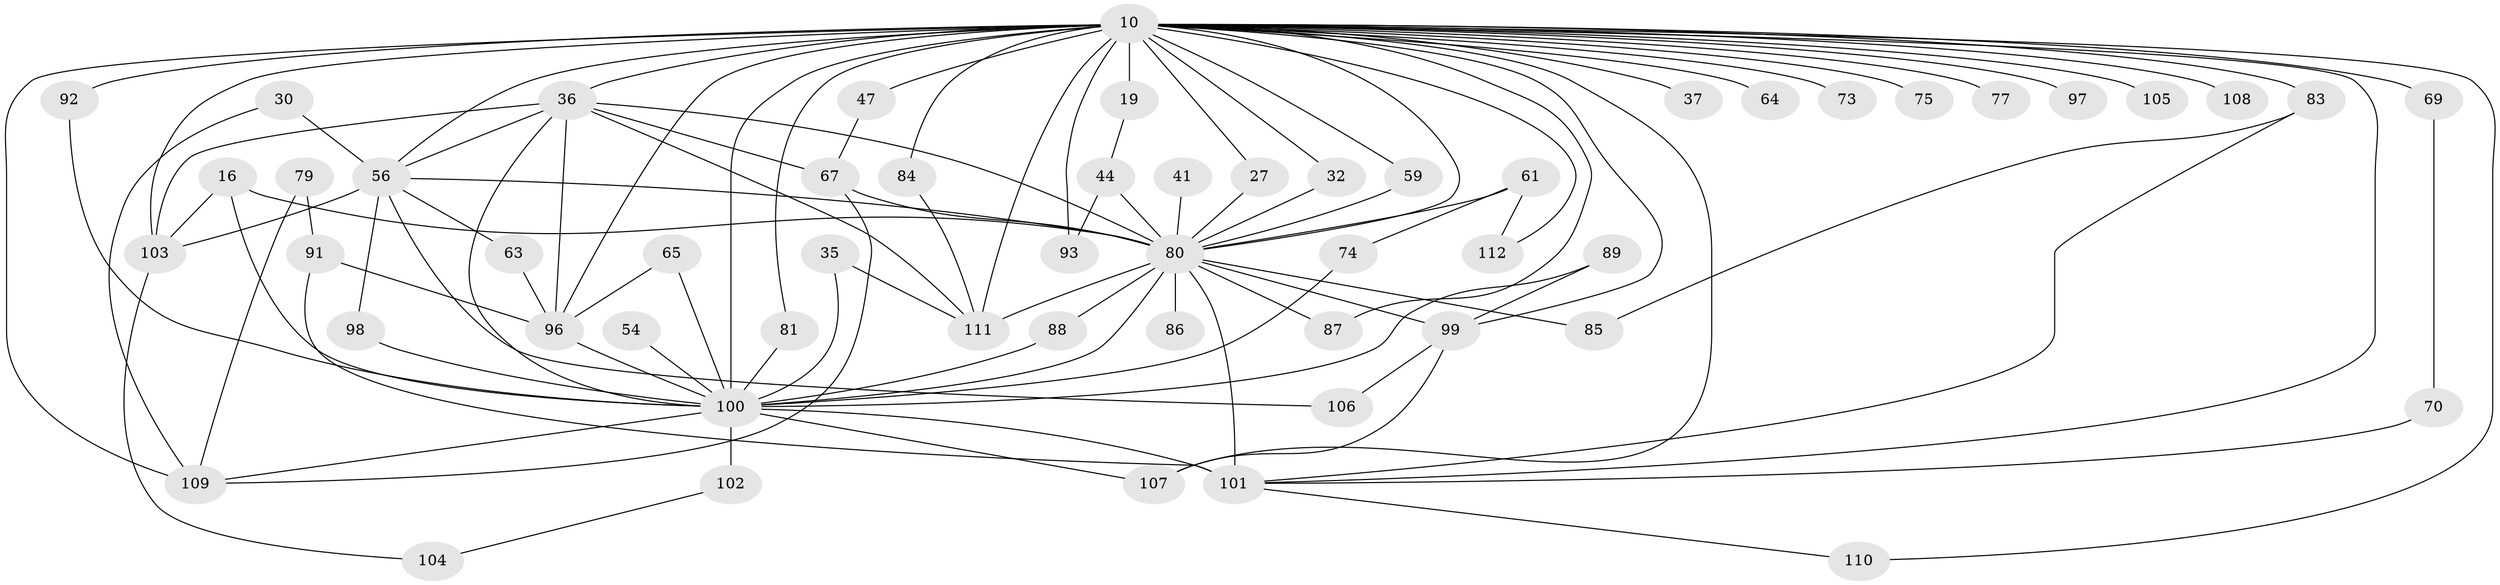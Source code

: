 // original degree distribution, {19: 0.008928571428571428, 21: 0.017857142857142856, 29: 0.008928571428571428, 15: 0.008928571428571428, 27: 0.008928571428571428, 22: 0.008928571428571428, 14: 0.008928571428571428, 18: 0.008928571428571428, 30: 0.008928571428571428, 5: 0.05357142857142857, 9: 0.008928571428571428, 4: 0.07142857142857142, 3: 0.21428571428571427, 6: 0.017857142857142856, 7: 0.008928571428571428, 2: 0.5357142857142857}
// Generated by graph-tools (version 1.1) at 2025/44/03/09/25 04:44:47]
// undirected, 56 vertices, 103 edges
graph export_dot {
graph [start="1"]
  node [color=gray90,style=filled];
  10 [super="+1+5"];
  16;
  19;
  27;
  30;
  32;
  35;
  36 [super="+7"];
  37;
  41;
  44;
  47;
  54;
  56 [super="+29+42"];
  59;
  61;
  63;
  64;
  65;
  67 [super="+57"];
  69 [super="+26"];
  70;
  73;
  74;
  75;
  77;
  79;
  80 [super="+50+48"];
  81;
  83 [super="+45"];
  84;
  85;
  86;
  87 [super="+43"];
  88;
  89;
  91 [super="+38"];
  92 [super="+17"];
  93 [super="+66+78+90"];
  96 [super="+23+60"];
  97;
  98;
  99 [super="+72+55"];
  100 [super="+33+34+68"];
  101 [super="+53+95+82"];
  102;
  103 [super="+11+62"];
  104;
  105;
  106;
  107 [super="+58"];
  108;
  109 [super="+24+94+76"];
  110;
  111 [super="+40+52+49"];
  112;
  10 -- 19 [weight=2];
  10 -- 32;
  10 -- 37 [weight=2];
  10 -- 64 [weight=2];
  10 -- 75 [weight=2];
  10 -- 103 [weight=2];
  10 -- 108 [weight=2];
  10 -- 112;
  10 -- 97 [weight=2];
  10 -- 69 [weight=3];
  10 -- 47 [weight=2];
  10 -- 27;
  10 -- 36 [weight=9];
  10 -- 56 [weight=2];
  10 -- 59;
  10 -- 73;
  10 -- 77;
  10 -- 81;
  10 -- 83 [weight=3];
  10 -- 84;
  10 -- 87 [weight=2];
  10 -- 92 [weight=2];
  10 -- 93 [weight=4];
  10 -- 96 [weight=3];
  10 -- 105;
  10 -- 107 [weight=2];
  10 -- 110;
  10 -- 100 [weight=10];
  10 -- 109 [weight=2];
  10 -- 80 [weight=10];
  10 -- 111;
  10 -- 99;
  10 -- 101;
  16 -- 100;
  16 -- 80;
  16 -- 103;
  19 -- 44;
  27 -- 80;
  30 -- 109;
  30 -- 56;
  32 -- 80;
  35 -- 100;
  35 -- 111;
  36 -- 103 [weight=3];
  36 -- 56;
  36 -- 100 [weight=5];
  36 -- 111;
  36 -- 80 [weight=6];
  36 -- 96;
  36 -- 67;
  41 -- 80 [weight=2];
  44 -- 93;
  44 -- 80;
  47 -- 67;
  54 -- 100 [weight=2];
  56 -- 98;
  56 -- 106;
  56 -- 63;
  56 -- 80 [weight=3];
  56 -- 103;
  59 -- 80;
  61 -- 74;
  61 -- 112;
  61 -- 80 [weight=2];
  63 -- 96;
  65 -- 96;
  65 -- 100;
  67 -- 80;
  67 -- 109;
  69 -- 70;
  70 -- 101;
  74 -- 100;
  79 -- 91;
  79 -- 109;
  80 -- 85;
  80 -- 100 [weight=7];
  80 -- 86 [weight=2];
  80 -- 87;
  80 -- 88;
  80 -- 99 [weight=3];
  80 -- 111 [weight=4];
  80 -- 101 [weight=2];
  81 -- 100;
  83 -- 85;
  83 -- 101;
  84 -- 111;
  88 -- 100;
  89 -- 100;
  89 -- 99;
  91 -- 96;
  91 -- 101 [weight=2];
  92 -- 100;
  96 -- 100;
  98 -- 100;
  99 -- 106;
  99 -- 107;
  100 -- 102 [weight=2];
  100 -- 107;
  100 -- 109 [weight=2];
  100 -- 101 [weight=5];
  101 -- 110;
  102 -- 104;
  103 -- 104;
}
